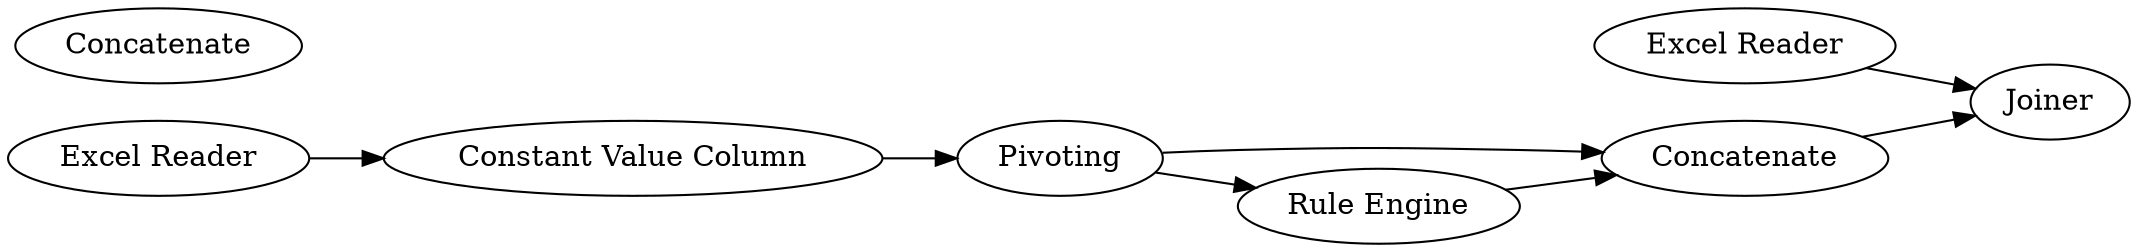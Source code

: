 digraph {
	4 [label=Pivoting]
	1878 [label="Constant Value Column"]
	1879 [label=Concatenate]
	1901 [label="Excel Reader"]
	1902 [label="Excel Reader"]
	1903 [label=Concatenate]
	1904 [label="Rule Engine"]
	1905 [label=Joiner]
	4 -> 1903
	4 -> 1904
	1878 -> 4
	1901 -> 1878
	1902 -> 1905
	1903 -> 1905
	1904 -> 1903
	rankdir=LR
}

